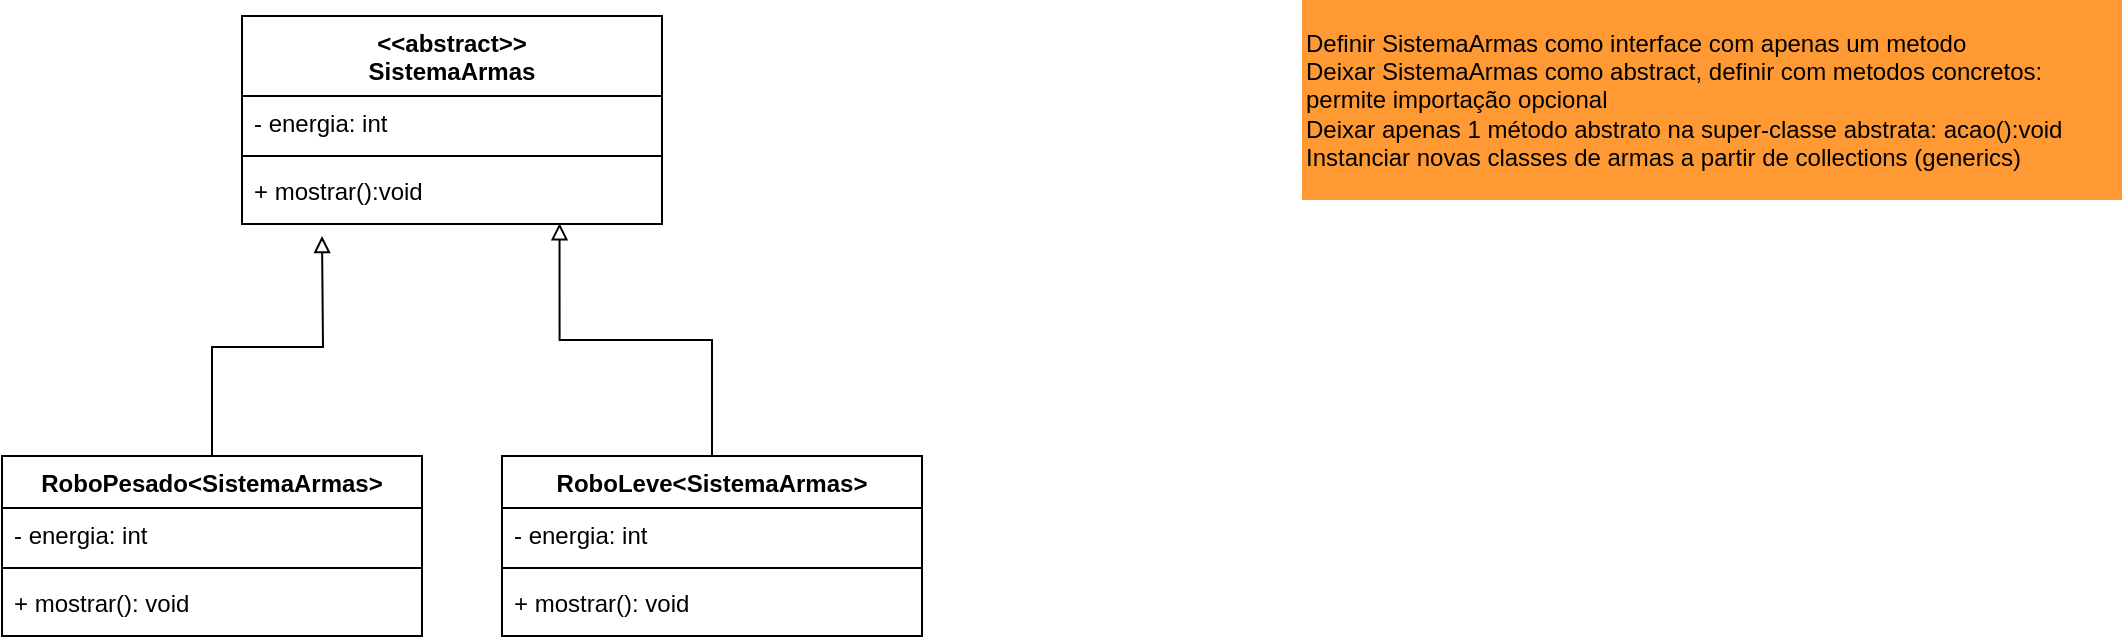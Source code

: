 <mxfile version="15.1.1" type="github">
  <diagram id="UDOpjt26UvhGQOOWERYm" name="Page-1">
    <mxGraphModel dx="2123" dy="567" grid="1" gridSize="10" guides="1" tooltips="1" connect="1" arrows="1" fold="1" page="1" pageScale="1" pageWidth="827" pageHeight="1169" math="0" shadow="0">
      <root>
        <mxCell id="0" />
        <mxCell id="1" parent="0" />
        <mxCell id="s63-t1CVjEZWtZYFjVz9-10" style="edgeStyle=orthogonalEdgeStyle;rounded=0;orthogonalLoop=1;jettySize=auto;html=1;endArrow=block;endFill=0;" edge="1" parent="1" source="ctpbQNX0WopSbzicxMMw-1">
          <mxGeometry relative="1" as="geometry">
            <mxPoint x="70" y="370" as="targetPoint" />
          </mxGeometry>
        </mxCell>
        <mxCell id="ctpbQNX0WopSbzicxMMw-1" value="RoboPesado&lt;SistemaArmas&gt;" style="swimlane;fontStyle=1;align=center;verticalAlign=top;childLayout=stackLayout;horizontal=1;startSize=26;horizontalStack=0;resizeParent=1;resizeParentMax=0;resizeLast=0;collapsible=1;marginBottom=0;" parent="1" vertex="1">
          <mxGeometry x="-90" y="480" width="210" height="90" as="geometry" />
        </mxCell>
        <mxCell id="ctpbQNX0WopSbzicxMMw-2" value="- energia: int" style="text;strokeColor=none;fillColor=none;align=left;verticalAlign=top;spacingLeft=4;spacingRight=4;overflow=hidden;rotatable=0;points=[[0,0.5],[1,0.5]];portConstraint=eastwest;" parent="ctpbQNX0WopSbzicxMMw-1" vertex="1">
          <mxGeometry y="26" width="210" height="26" as="geometry" />
        </mxCell>
        <mxCell id="ctpbQNX0WopSbzicxMMw-3" value="" style="line;strokeWidth=1;fillColor=none;align=left;verticalAlign=middle;spacingTop=-1;spacingLeft=3;spacingRight=3;rotatable=0;labelPosition=right;points=[];portConstraint=eastwest;" parent="ctpbQNX0WopSbzicxMMw-1" vertex="1">
          <mxGeometry y="52" width="210" height="8" as="geometry" />
        </mxCell>
        <mxCell id="ctpbQNX0WopSbzicxMMw-4" value="+ mostrar(): void" style="text;strokeColor=none;fillColor=none;align=left;verticalAlign=top;spacingLeft=4;spacingRight=4;overflow=hidden;rotatable=0;points=[[0,0.5],[1,0.5]];portConstraint=eastwest;" parent="ctpbQNX0WopSbzicxMMw-1" vertex="1">
          <mxGeometry y="60" width="210" height="30" as="geometry" />
        </mxCell>
        <mxCell id="s63-t1CVjEZWtZYFjVz9-13" style="edgeStyle=orthogonalEdgeStyle;rounded=0;orthogonalLoop=1;jettySize=auto;html=1;entryX=0.756;entryY=0.986;entryDx=0;entryDy=0;entryPerimeter=0;endArrow=block;endFill=0;" edge="1" parent="1" source="ctpbQNX0WopSbzicxMMw-5" target="s63-t1CVjEZWtZYFjVz9-9">
          <mxGeometry relative="1" as="geometry" />
        </mxCell>
        <mxCell id="ctpbQNX0WopSbzicxMMw-5" value="RoboLeve&lt;SistemaArmas&gt;" style="swimlane;fontStyle=1;align=center;verticalAlign=top;childLayout=stackLayout;horizontal=1;startSize=26;horizontalStack=0;resizeParent=1;resizeParentMax=0;resizeLast=0;collapsible=1;marginBottom=0;" parent="1" vertex="1">
          <mxGeometry x="160" y="480" width="210" height="90" as="geometry" />
        </mxCell>
        <mxCell id="ctpbQNX0WopSbzicxMMw-6" value="- energia: int" style="text;strokeColor=none;fillColor=none;align=left;verticalAlign=top;spacingLeft=4;spacingRight=4;overflow=hidden;rotatable=0;points=[[0,0.5],[1,0.5]];portConstraint=eastwest;" parent="ctpbQNX0WopSbzicxMMw-5" vertex="1">
          <mxGeometry y="26" width="210" height="26" as="geometry" />
        </mxCell>
        <mxCell id="ctpbQNX0WopSbzicxMMw-7" value="" style="line;strokeWidth=1;fillColor=none;align=left;verticalAlign=middle;spacingTop=-1;spacingLeft=3;spacingRight=3;rotatable=0;labelPosition=right;points=[];portConstraint=eastwest;" parent="ctpbQNX0WopSbzicxMMw-5" vertex="1">
          <mxGeometry y="52" width="210" height="8" as="geometry" />
        </mxCell>
        <mxCell id="ctpbQNX0WopSbzicxMMw-8" value="+ mostrar(): void" style="text;strokeColor=none;fillColor=none;align=left;verticalAlign=top;spacingLeft=4;spacingRight=4;overflow=hidden;rotatable=0;points=[[0,0.5],[1,0.5]];portConstraint=eastwest;" parent="ctpbQNX0WopSbzicxMMw-5" vertex="1">
          <mxGeometry y="60" width="210" height="30" as="geometry" />
        </mxCell>
        <mxCell id="r4j_mBT4BjUbAiL8XpZm-1" value="&lt;div&gt;Definir SistemaArmas como interface com apenas um metodo&lt;br&gt;&lt;/div&gt;Deixar SistemaArmas como abstract, d&lt;span&gt;efinir com metodos concretos: permite importação opcional&lt;/span&gt;&lt;br&gt;&lt;div&gt;Deixar apenas 1 método abstrato na super-classe abstrata: acao():void&lt;/div&gt;&lt;div&gt;Instanciar novas classes de armas a partir de collections (generics)&lt;/div&gt;" style="text;html=1;strokeColor=none;fillColor=#FF9933;align=left;verticalAlign=middle;whiteSpace=wrap;rounded=0;" parent="1" vertex="1">
          <mxGeometry x="560" y="252" width="410" height="100" as="geometry" />
        </mxCell>
        <mxCell id="s63-t1CVjEZWtZYFjVz9-6" value="&lt;&lt;abstract&gt;&gt;&#xa;SistemaArmas" style="swimlane;fontStyle=1;align=center;verticalAlign=top;childLayout=stackLayout;horizontal=1;startSize=40;horizontalStack=0;resizeParent=1;resizeParentMax=0;resizeLast=0;collapsible=1;marginBottom=0;" vertex="1" parent="1">
          <mxGeometry x="30" y="260" width="210" height="104" as="geometry" />
        </mxCell>
        <mxCell id="s63-t1CVjEZWtZYFjVz9-7" value="- energia: int" style="text;strokeColor=none;fillColor=none;align=left;verticalAlign=top;spacingLeft=4;spacingRight=4;overflow=hidden;rotatable=0;points=[[0,0.5],[1,0.5]];portConstraint=eastwest;" vertex="1" parent="s63-t1CVjEZWtZYFjVz9-6">
          <mxGeometry y="40" width="210" height="26" as="geometry" />
        </mxCell>
        <mxCell id="s63-t1CVjEZWtZYFjVz9-8" value="" style="line;strokeWidth=1;fillColor=none;align=left;verticalAlign=middle;spacingTop=-1;spacingLeft=3;spacingRight=3;rotatable=0;labelPosition=right;points=[];portConstraint=eastwest;" vertex="1" parent="s63-t1CVjEZWtZYFjVz9-6">
          <mxGeometry y="66" width="210" height="8" as="geometry" />
        </mxCell>
        <mxCell id="s63-t1CVjEZWtZYFjVz9-9" value="+ mostrar():void" style="text;strokeColor=none;fillColor=none;align=left;verticalAlign=top;spacingLeft=4;spacingRight=4;overflow=hidden;rotatable=0;points=[[0,0.5],[1,0.5]];portConstraint=eastwest;" vertex="1" parent="s63-t1CVjEZWtZYFjVz9-6">
          <mxGeometry y="74" width="210" height="30" as="geometry" />
        </mxCell>
      </root>
    </mxGraphModel>
  </diagram>
</mxfile>
